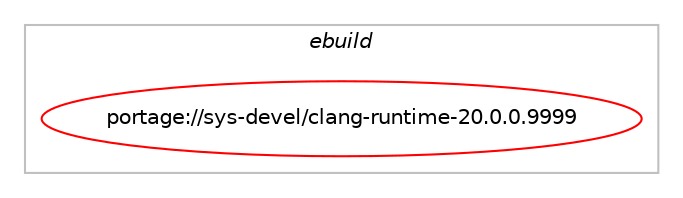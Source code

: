 digraph prolog {

# *************
# Graph options
# *************

newrank=true;
concentrate=true;
compound=true;
graph [rankdir=LR,fontname=Helvetica,fontsize=10,ranksep=1.5];#, ranksep=2.5, nodesep=0.2];
edge  [arrowhead=vee];
node  [fontname=Helvetica,fontsize=10];

# **********
# The ebuild
# **********

subgraph cluster_leftcol {
color=gray;
label=<<i>ebuild</i>>;
id [label="portage://sys-devel/clang-runtime-20.0.0.9999", color=red, width=4, href="../sys-devel/clang-runtime-20.0.0.9999.svg"];
}

# ****************
# The dependencies
# ****************

subgraph cluster_midcol {
color=gray;
label=<<i>dependencies</i>>;
subgraph cluster_compile {
fillcolor="#eeeeee";
style=filled;
label=<<i>compile</i>>;
}
subgraph cluster_compileandrun {
fillcolor="#eeeeee";
style=filled;
label=<<i>compile and run</i>>;
}
subgraph cluster_run {
fillcolor="#eeeeee";
style=filled;
label=<<i>run</i>>;
# *** BEGIN UNKNOWN DEPENDENCY TYPE (TODO) ***
# id -> equal(use_conditional_group(positive,compiler-rt,portage://sys-devel/clang-runtime-20.0.0.9999,[package_dependency(portage://sys-devel/clang-runtime-20.0.0.9999,run,no,sys-libs,compiler-rt,tilde,[20.0.0.9999,,,20.0.0.9999],[slot(20)],[use(optenable(abi_x86_32),positive),use(optenable(abi_x86_64),positive)]),use_conditional_group(positive,sanitize,portage://sys-devel/clang-runtime-20.0.0.9999,[package_dependency(portage://sys-devel/clang-runtime-20.0.0.9999,run,no,sys-libs,compiler-rt-sanitizers,tilde,[20.0.0.9999,,,20.0.0.9999],[slot(20)],[use(optenable(abi_x86_32),positive),use(optenable(abi_x86_64),positive)])])]))
# *** END UNKNOWN DEPENDENCY TYPE (TODO) ***

# *** BEGIN UNKNOWN DEPENDENCY TYPE (TODO) ***
# id -> equal(use_conditional_group(positive,libcxx,portage://sys-devel/clang-runtime-20.0.0.9999,[package_dependency(portage://sys-devel/clang-runtime-20.0.0.9999,run,no,sys-libs,libcxx,greaterequal,[20.0.0.9999,,,20.0.0.9999],[],[use(optenable(abi_x86_32),negative),use(optenable(abi_x86_64),negative),use(optenable(abi_x86_x32),negative),use(optenable(abi_mips_n32),negative),use(optenable(abi_mips_n64),negative),use(optenable(abi_mips_o32),negative),use(optenable(abi_s390_32),negative),use(optenable(abi_s390_64),negative)])]))
# *** END UNKNOWN DEPENDENCY TYPE (TODO) ***

# *** BEGIN UNKNOWN DEPENDENCY TYPE (TODO) ***
# id -> equal(use_conditional_group(positive,openmp,portage://sys-devel/clang-runtime-20.0.0.9999,[package_dependency(portage://sys-devel/clang-runtime-20.0.0.9999,run,no,sys-libs,libomp,greaterequal,[20.0.0.9999,,,20.0.0.9999],[],[use(optenable(abi_x86_32),negative),use(optenable(abi_x86_64),negative),use(optenable(abi_x86_x32),negative),use(optenable(abi_mips_n32),negative),use(optenable(abi_mips_n64),negative),use(optenable(abi_mips_o32),negative),use(optenable(abi_s390_32),negative),use(optenable(abi_s390_64),negative)])]))
# *** END UNKNOWN DEPENDENCY TYPE (TODO) ***

}
}

# **************
# The candidates
# **************

subgraph cluster_choices {
rank=same;
color=gray;
label=<<i>candidates</i>>;

}

}
